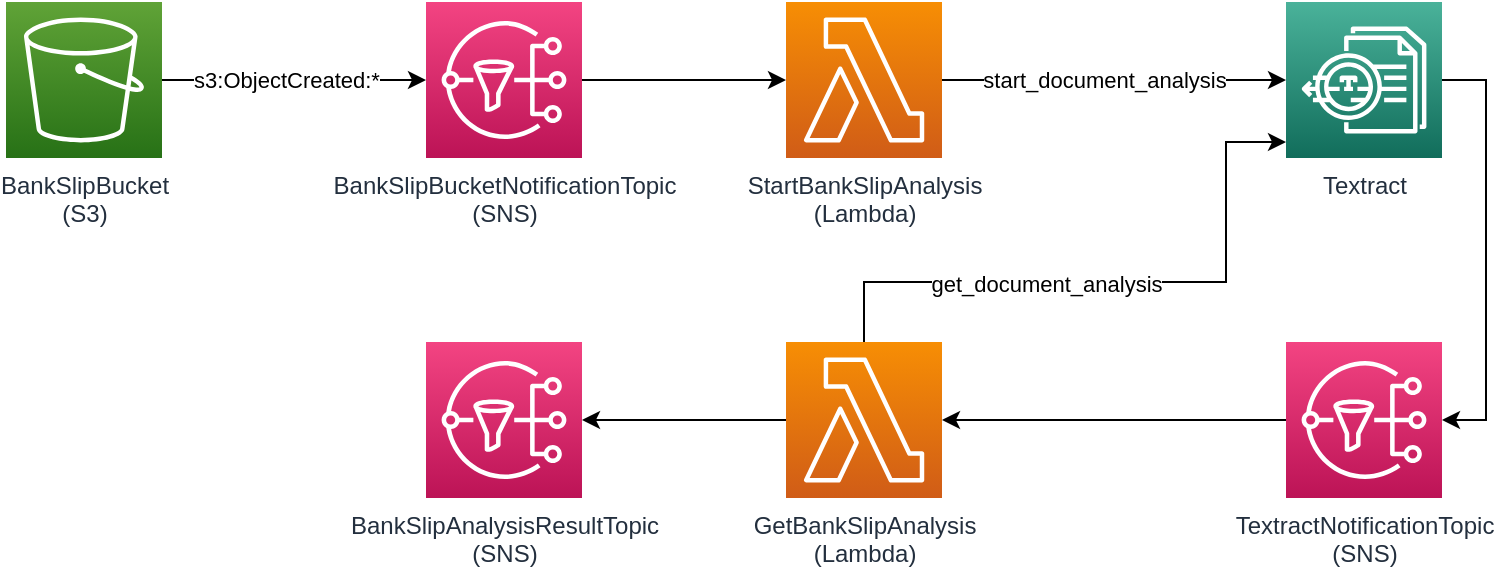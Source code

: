 <mxfile version="14.1.9" type="device"><diagram id="3Wy6OUirNK7qBEsVnSGj" name="Page-1"><mxGraphModel dx="1426" dy="771" grid="1" gridSize="10" guides="1" tooltips="1" connect="1" arrows="1" fold="1" page="1" pageScale="1" pageWidth="850" pageHeight="1100" math="0" shadow="0"><root><mxCell id="0"/><mxCell id="1" parent="0"/><mxCell id="7nkB31b6cfM-mATVJDs4-3" style="edgeStyle=orthogonalEdgeStyle;rounded=0;orthogonalLoop=1;jettySize=auto;html=1;" parent="1" source="7nkB31b6cfM-mATVJDs4-1" target="7nkB31b6cfM-mATVJDs4-2" edge="1"><mxGeometry relative="1" as="geometry"/></mxCell><mxCell id="7nkB31b6cfM-mATVJDs4-29" value="s3:ObjectCreated:*" style="edgeLabel;html=1;align=center;verticalAlign=middle;resizable=0;points=[];" parent="7nkB31b6cfM-mATVJDs4-3" vertex="1" connectable="0"><mxGeometry x="0.04" y="-1" relative="1" as="geometry"><mxPoint x="-7" y="-1" as="offset"/></mxGeometry></mxCell><mxCell id="7nkB31b6cfM-mATVJDs4-1" value="BankSlipBucket&lt;br&gt;(S3)" style="outlineConnect=0;fontColor=#232F3E;gradientColor=#60A337;gradientDirection=north;fillColor=#277116;strokeColor=#ffffff;dashed=0;verticalLabelPosition=bottom;verticalAlign=top;align=center;html=1;fontSize=12;fontStyle=0;aspect=fixed;shape=mxgraph.aws4.resourceIcon;resIcon=mxgraph.aws4.s3;" parent="1" vertex="1"><mxGeometry x="40" y="270" width="78" height="78" as="geometry"/></mxCell><mxCell id="7nkB31b6cfM-mATVJDs4-10" style="edgeStyle=orthogonalEdgeStyle;rounded=0;orthogonalLoop=1;jettySize=auto;html=1;" parent="1" source="7nkB31b6cfM-mATVJDs4-2" target="7nkB31b6cfM-mATVJDs4-6" edge="1"><mxGeometry relative="1" as="geometry"/></mxCell><mxCell id="7nkB31b6cfM-mATVJDs4-2" value="BankSlipBucketNotificationTopic&lt;br&gt;(SNS)" style="outlineConnect=0;fontColor=#232F3E;gradientColor=#F34482;gradientDirection=north;fillColor=#BC1356;strokeColor=#ffffff;dashed=0;verticalLabelPosition=bottom;verticalAlign=top;align=center;html=1;fontSize=12;fontStyle=0;aspect=fixed;shape=mxgraph.aws4.resourceIcon;resIcon=mxgraph.aws4.sns;" parent="1" vertex="1"><mxGeometry x="250" y="270" width="78" height="78" as="geometry"/></mxCell><mxCell id="7nkB31b6cfM-mATVJDs4-14" style="edgeStyle=orthogonalEdgeStyle;rounded=0;orthogonalLoop=1;jettySize=auto;html=1;" parent="1" source="7nkB31b6cfM-mATVJDs4-6" target="7nkB31b6cfM-mATVJDs4-11" edge="1"><mxGeometry relative="1" as="geometry"/></mxCell><mxCell id="7nkB31b6cfM-mATVJDs4-30" value="start_document_analysis" style="edgeLabel;html=1;align=center;verticalAlign=middle;resizable=0;points=[];" parent="7nkB31b6cfM-mATVJDs4-14" vertex="1" connectable="0"><mxGeometry x="-0.254" y="-1" relative="1" as="geometry"><mxPoint x="17" y="-1" as="offset"/></mxGeometry></mxCell><mxCell id="7nkB31b6cfM-mATVJDs4-6" value="StartBankSlipAnalysis&lt;br&gt;(Lambda)" style="outlineConnect=0;fontColor=#232F3E;gradientColor=#F78E04;gradientDirection=north;fillColor=#D05C17;strokeColor=#ffffff;dashed=0;verticalLabelPosition=bottom;verticalAlign=top;align=center;html=1;fontSize=12;fontStyle=0;aspect=fixed;shape=mxgraph.aws4.resourceIcon;resIcon=mxgraph.aws4.lambda;" parent="1" vertex="1"><mxGeometry x="430" y="270" width="78" height="78" as="geometry"/></mxCell><mxCell id="7nkB31b6cfM-mATVJDs4-31" style="edgeStyle=orthogonalEdgeStyle;rounded=0;orthogonalLoop=1;jettySize=auto;html=1;" parent="1" source="7nkB31b6cfM-mATVJDs4-11" target="7nkB31b6cfM-mATVJDs4-15" edge="1"><mxGeometry relative="1" as="geometry"><Array as="points"><mxPoint x="780" y="309"/><mxPoint x="780" y="479"/></Array></mxGeometry></mxCell><mxCell id="7nkB31b6cfM-mATVJDs4-11" value="Textract" style="outlineConnect=0;fontColor=#232F3E;gradientColor=#4AB29A;gradientDirection=north;fillColor=#116D5B;strokeColor=#ffffff;dashed=0;verticalLabelPosition=bottom;verticalAlign=top;align=center;html=1;fontSize=12;fontStyle=0;aspect=fixed;shape=mxgraph.aws4.resourceIcon;resIcon=mxgraph.aws4.textract;" parent="1" vertex="1"><mxGeometry x="680" y="270" width="78" height="78" as="geometry"/></mxCell><mxCell id="7nkB31b6cfM-mATVJDs4-32" style="edgeStyle=orthogonalEdgeStyle;rounded=0;orthogonalLoop=1;jettySize=auto;html=1;" parent="1" source="7nkB31b6cfM-mATVJDs4-15" target="7nkB31b6cfM-mATVJDs4-21" edge="1"><mxGeometry relative="1" as="geometry"/></mxCell><mxCell id="7nkB31b6cfM-mATVJDs4-15" value="TextractNotificationTopic&lt;br&gt;(SNS)" style="outlineConnect=0;fontColor=#232F3E;gradientColor=#F34482;gradientDirection=north;fillColor=#BC1356;strokeColor=#ffffff;dashed=0;verticalLabelPosition=bottom;verticalAlign=top;align=center;html=1;fontSize=12;fontStyle=0;aspect=fixed;shape=mxgraph.aws4.resourceIcon;resIcon=mxgraph.aws4.sns;" parent="1" vertex="1"><mxGeometry x="680" y="440" width="78" height="78" as="geometry"/></mxCell><mxCell id="7nkB31b6cfM-mATVJDs4-33" style="edgeStyle=orthogonalEdgeStyle;rounded=0;orthogonalLoop=1;jettySize=auto;html=1;" parent="1" source="7nkB31b6cfM-mATVJDs4-21" target="7nkB31b6cfM-mATVJDs4-11" edge="1"><mxGeometry relative="1" as="geometry"><Array as="points"><mxPoint x="469" y="410"/><mxPoint x="650" y="410"/><mxPoint x="650" y="340"/></Array></mxGeometry></mxCell><mxCell id="7nkB31b6cfM-mATVJDs4-34" value="get_document_analysis" style="edgeLabel;html=1;align=center;verticalAlign=middle;resizable=0;points=[];" parent="7nkB31b6cfM-mATVJDs4-33" vertex="1" connectable="0"><mxGeometry x="-0.396" y="-1" relative="1" as="geometry"><mxPoint x="27" as="offset"/></mxGeometry></mxCell><mxCell id="7nkB31b6cfM-mATVJDs4-35" style="edgeStyle=orthogonalEdgeStyle;rounded=0;orthogonalLoop=1;jettySize=auto;html=1;" parent="1" source="7nkB31b6cfM-mATVJDs4-21" target="7nkB31b6cfM-mATVJDs4-23" edge="1"><mxGeometry relative="1" as="geometry"/></mxCell><mxCell id="7nkB31b6cfM-mATVJDs4-21" value="GetBankSlipAnalysis&lt;br&gt;(Lambda)" style="outlineConnect=0;fontColor=#232F3E;gradientColor=#F78E04;gradientDirection=north;fillColor=#D05C17;strokeColor=#ffffff;dashed=0;verticalLabelPosition=bottom;verticalAlign=top;align=center;html=1;fontSize=12;fontStyle=0;aspect=fixed;shape=mxgraph.aws4.resourceIcon;resIcon=mxgraph.aws4.lambda;" parent="1" vertex="1"><mxGeometry x="430" y="440" width="78" height="78" as="geometry"/></mxCell><mxCell id="7nkB31b6cfM-mATVJDs4-23" value="BankSlipAnalysisResultTopic&lt;br&gt;(SNS)" style="outlineConnect=0;fontColor=#232F3E;gradientColor=#F34482;gradientDirection=north;fillColor=#BC1356;strokeColor=#ffffff;dashed=0;verticalLabelPosition=bottom;verticalAlign=top;align=center;html=1;fontSize=12;fontStyle=0;aspect=fixed;shape=mxgraph.aws4.resourceIcon;resIcon=mxgraph.aws4.sns;" parent="1" vertex="1"><mxGeometry x="250" y="440" width="78" height="78" as="geometry"/></mxCell></root></mxGraphModel></diagram></mxfile>